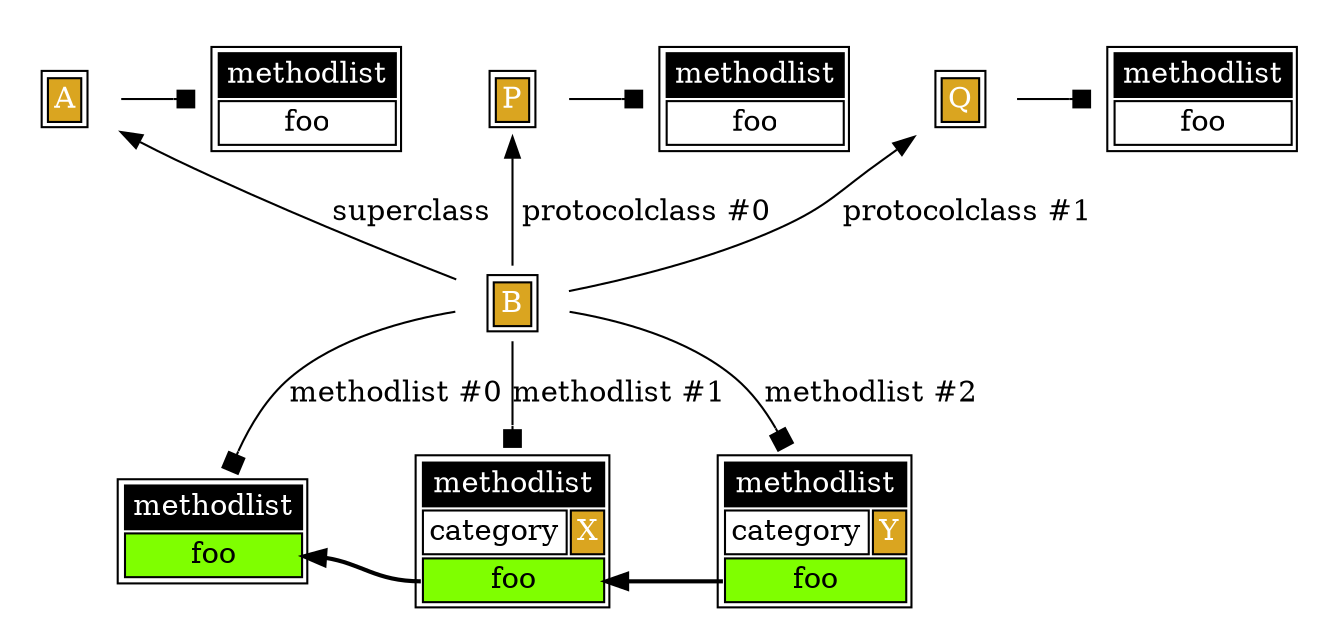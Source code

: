 digraph mulle_classhierarchy
{
   {
      rank = same;
      rankdir=LR
      "0xa98050" [ label=<<TABLE>
      <TR><TD BGCOLOR="goldenrod" COLSPAN="2"><FONT COLOR="white">A</FONT></TD></TR>
      </TABLE>>, shape="none" ];
      "0xa98590" [ label=<<TABLE>
      <TR><TD BGCOLOR="goldenrod" COLSPAN="2"><FONT COLOR="white">P</FONT></TD></TR>
      </TABLE>>, shape="none" ];
      "0xa98af0" [ label=<<TABLE>
      <TR><TD BGCOLOR="goldenrod" COLSPAN="2"><FONT COLOR="white">Q</FONT></TD></TR>
      </TABLE>>, shape="none" ];

      "0xa98050" -> "0xa98590" -> "0xa98af0" [ style="invis"]
   }

   {
      rank = same;
      rankdir=LR

      // B
      "0xa99150" [ label=<<TABLE>
      <TR><TD BGCOLOR="goldenrod" COLSPAN="2"><FONT COLOR="white">B</FONT></TD></TR>
      </TABLE>>, shape="none" ];
   }

   // B -> A
   "0xa98050" -> "0xa99150" [ label=" superclass" dir="back" ]
   // B -> P
   "0xa98590" -> "0xa99150" [ label=" protocolclass #0" dir="back" ]
   // B -> Q
   "0xa98af0" -> "0xa99150" [ label=" protocolclass #1" dir="back" ]

   {
      rank = same;
      rankdir=LR

      // A methodlist
      "0xa98050" -> "0x408130"  [ arrowhead="box" ];
      "0x408130" [ label=<<TABLE>
      <TR><TD BGCOLOR="black" COLSPAN="2"><FONT COLOR="white">methodlist</FONT></TD></TR>
      <TR><TD COLSPAN="2" PORT="A.foo">foo</TD></TR>
      </TABLE>>, shape="none" ];

      // P methodlist
      "0xa98590" -> "0x4081e0"  [ arrowhead="box"  ];
      "0x4081e0" [ label=<<TABLE>
      <TR><TD BGCOLOR="black" COLSPAN="2"><FONT COLOR="white">methodlist</FONT></TD></TR>
      <TR><TD COLSPAN="2" PORT="P.foo">foo</TD></TR>
      </TABLE>>, shape="none" ];


      // Q methodlist
      "0xa98af0" -> "0x408268"  [ arrowhead="box"  ];
      "0x408268" [ label=<<TABLE>
      <TR><TD BGCOLOR="black" COLSPAN="2"><FONT COLOR="white">methodlist</FONT></TD></TR>
      <TR><TD COLSPAN="2" PORT="Q.foo">foo</TD></TR>
      </TABLE>>, shape="none" ];
   }

   {
      rank = same;
      rankdir=LR

      // B methodlist
      "0x4082f0" [ label=<<TABLE>
      <TR><TD BGCOLOR="black" COLSPAN="2"><FONT COLOR="white">methodlist</FONT></TD></TR>
      <TR><TD COLSPAN="2" PORT="B.foo" BGCOLOR="chartreuse">foo</TD></TR>
      </TABLE>>, shape="none" ];

      // B( X) methodlist
      "0x408608" [ label=<<TABLE>
      <TR><TD BGCOLOR="black" COLSPAN="2"><FONT COLOR="white">methodlist</FONT></TD></TR>
      <TR><TD>category</TD><TD BGCOLOR="goldenrod"><FONT COLOR="white">X</FONT></TD></TR>
      <TR><TD COLSPAN="2" PORT="X.foo" BGCOLOR="chartreuse">foo</TD></TR>
      </TABLE>>, shape="none" ];

      // B( Y) methodlist
      "0x408708" [ label=<<TABLE>
      <TR><TD BGCOLOR="black" COLSPAN="2"><FONT COLOR="white">methodlist</FONT></TD></TR>
      <TR><TD>category</TD><TD BGCOLOR="goldenrod"><FONT COLOR="white">Y</FONT></TD></TR>
      <TR><TD COLSPAN="2" PORT="Y.foo" BGCOLOR="chartreuse">foo</TD></TR>
      </TABLE>>, shape="none" ];

      "0x4082f0" -> "0x408608" -> "0x408708" [ style="invis"]
   }

   // B methodlist
   "0xa99150" -> "0x4082f0"  [ label="methodlist #0" arrowhead="box" ];
   // B( X) methodlist
   "0xa99150" -> "0x408608"  [ label="methodlist #1" arrowhead="box"  ];
   // B( Y) methodlist
   "0xa99150" -> "0x408708"  [ label="methodlist #2" arrowhead="box"  ];

   "0x408608":"X.foo" -> "0x4082f0":"B.foo" [ penwidth="2" ]
   "0x408708":"Y.foo" -> "0x408608":"X.foo" [ penwidth="2" dir="back" ]
}
